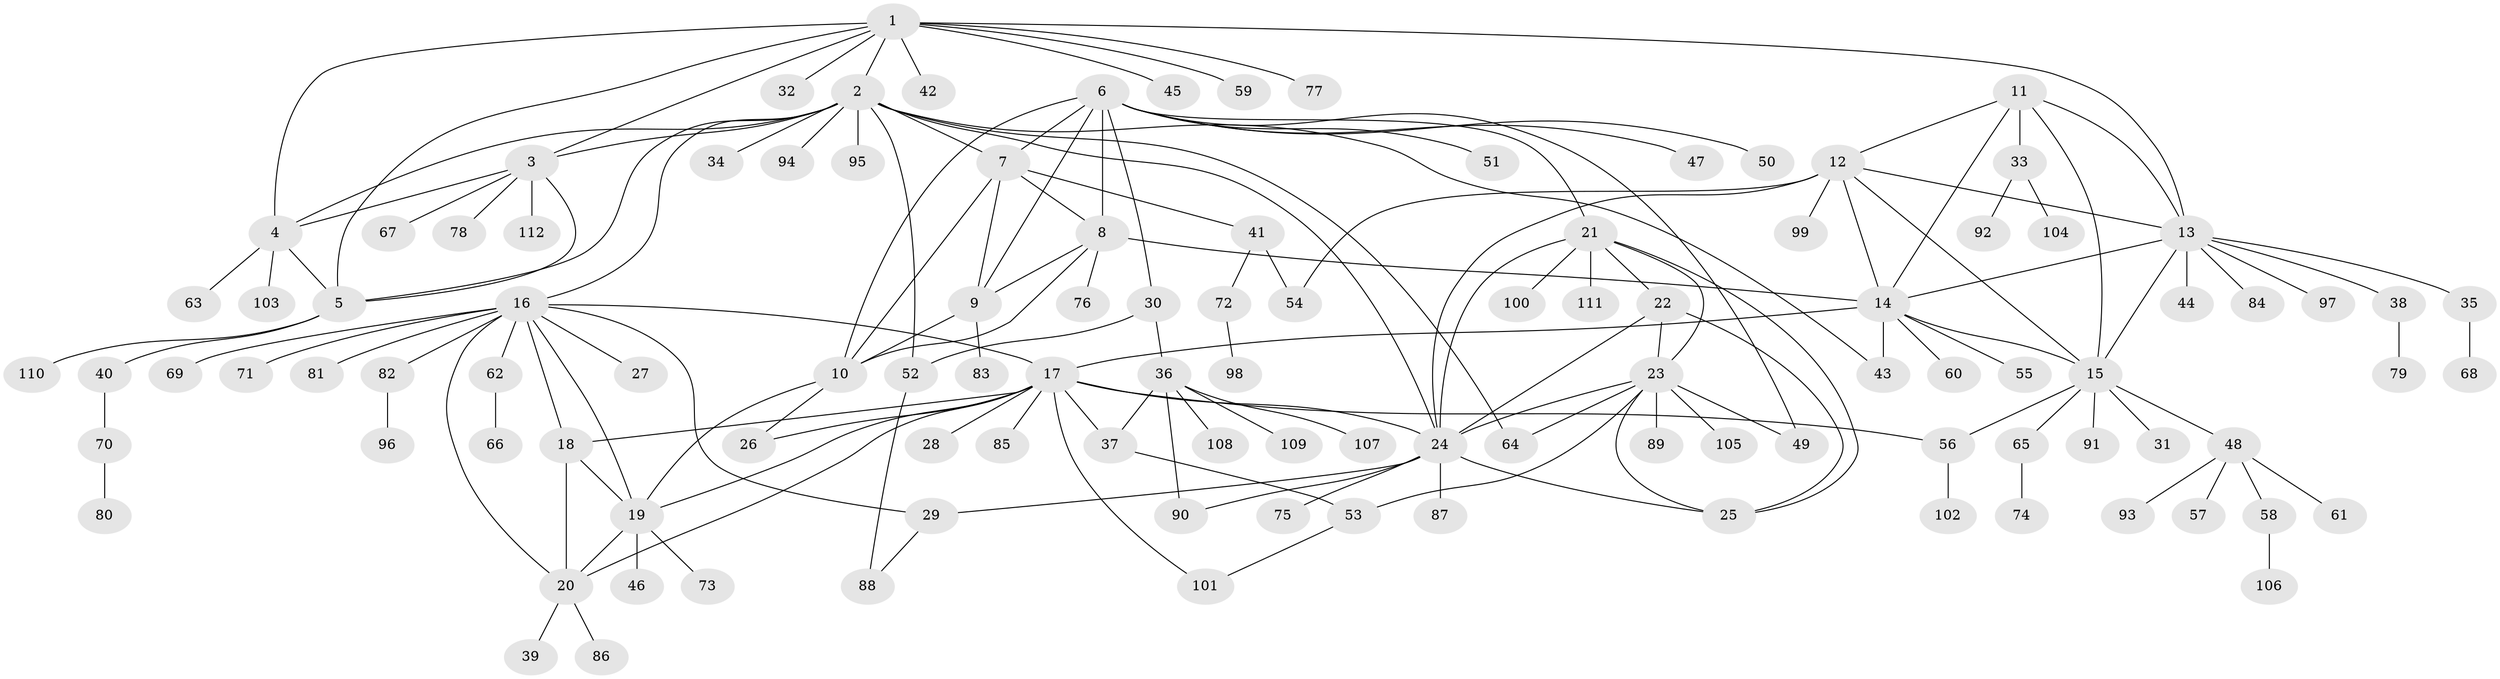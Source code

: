 // Generated by graph-tools (version 1.1) at 2025/15/03/09/25 04:15:50]
// undirected, 112 vertices, 160 edges
graph export_dot {
graph [start="1"]
  node [color=gray90,style=filled];
  1;
  2;
  3;
  4;
  5;
  6;
  7;
  8;
  9;
  10;
  11;
  12;
  13;
  14;
  15;
  16;
  17;
  18;
  19;
  20;
  21;
  22;
  23;
  24;
  25;
  26;
  27;
  28;
  29;
  30;
  31;
  32;
  33;
  34;
  35;
  36;
  37;
  38;
  39;
  40;
  41;
  42;
  43;
  44;
  45;
  46;
  47;
  48;
  49;
  50;
  51;
  52;
  53;
  54;
  55;
  56;
  57;
  58;
  59;
  60;
  61;
  62;
  63;
  64;
  65;
  66;
  67;
  68;
  69;
  70;
  71;
  72;
  73;
  74;
  75;
  76;
  77;
  78;
  79;
  80;
  81;
  82;
  83;
  84;
  85;
  86;
  87;
  88;
  89;
  90;
  91;
  92;
  93;
  94;
  95;
  96;
  97;
  98;
  99;
  100;
  101;
  102;
  103;
  104;
  105;
  106;
  107;
  108;
  109;
  110;
  111;
  112;
  1 -- 2;
  1 -- 3;
  1 -- 4;
  1 -- 5;
  1 -- 13;
  1 -- 32;
  1 -- 42;
  1 -- 45;
  1 -- 59;
  1 -- 77;
  2 -- 3;
  2 -- 4;
  2 -- 5;
  2 -- 7;
  2 -- 16;
  2 -- 24;
  2 -- 34;
  2 -- 43;
  2 -- 52;
  2 -- 64;
  2 -- 94;
  2 -- 95;
  3 -- 4;
  3 -- 5;
  3 -- 67;
  3 -- 78;
  3 -- 112;
  4 -- 5;
  4 -- 63;
  4 -- 103;
  5 -- 40;
  5 -- 110;
  6 -- 7;
  6 -- 8;
  6 -- 9;
  6 -- 10;
  6 -- 21;
  6 -- 30;
  6 -- 47;
  6 -- 49;
  6 -- 50;
  6 -- 51;
  7 -- 8;
  7 -- 9;
  7 -- 10;
  7 -- 41;
  8 -- 9;
  8 -- 10;
  8 -- 14;
  8 -- 76;
  9 -- 10;
  9 -- 83;
  10 -- 19;
  10 -- 26;
  11 -- 12;
  11 -- 13;
  11 -- 14;
  11 -- 15;
  11 -- 33;
  12 -- 13;
  12 -- 14;
  12 -- 15;
  12 -- 24;
  12 -- 54;
  12 -- 99;
  13 -- 14;
  13 -- 15;
  13 -- 35;
  13 -- 38;
  13 -- 44;
  13 -- 84;
  13 -- 97;
  14 -- 15;
  14 -- 17;
  14 -- 43;
  14 -- 55;
  14 -- 60;
  15 -- 31;
  15 -- 48;
  15 -- 56;
  15 -- 65;
  15 -- 91;
  16 -- 17;
  16 -- 18;
  16 -- 19;
  16 -- 20;
  16 -- 27;
  16 -- 29;
  16 -- 62;
  16 -- 69;
  16 -- 71;
  16 -- 81;
  16 -- 82;
  17 -- 18;
  17 -- 19;
  17 -- 20;
  17 -- 24;
  17 -- 26;
  17 -- 28;
  17 -- 37;
  17 -- 56;
  17 -- 85;
  17 -- 101;
  18 -- 19;
  18 -- 20;
  19 -- 20;
  19 -- 46;
  19 -- 73;
  20 -- 39;
  20 -- 86;
  21 -- 22;
  21 -- 23;
  21 -- 24;
  21 -- 25;
  21 -- 100;
  21 -- 111;
  22 -- 23;
  22 -- 24;
  22 -- 25;
  23 -- 24;
  23 -- 25;
  23 -- 49;
  23 -- 53;
  23 -- 64;
  23 -- 89;
  23 -- 105;
  24 -- 25;
  24 -- 29;
  24 -- 75;
  24 -- 87;
  24 -- 90;
  29 -- 88;
  30 -- 36;
  30 -- 52;
  33 -- 92;
  33 -- 104;
  35 -- 68;
  36 -- 37;
  36 -- 90;
  36 -- 107;
  36 -- 108;
  36 -- 109;
  37 -- 53;
  38 -- 79;
  40 -- 70;
  41 -- 54;
  41 -- 72;
  48 -- 57;
  48 -- 58;
  48 -- 61;
  48 -- 93;
  52 -- 88;
  53 -- 101;
  56 -- 102;
  58 -- 106;
  62 -- 66;
  65 -- 74;
  70 -- 80;
  72 -- 98;
  82 -- 96;
}
